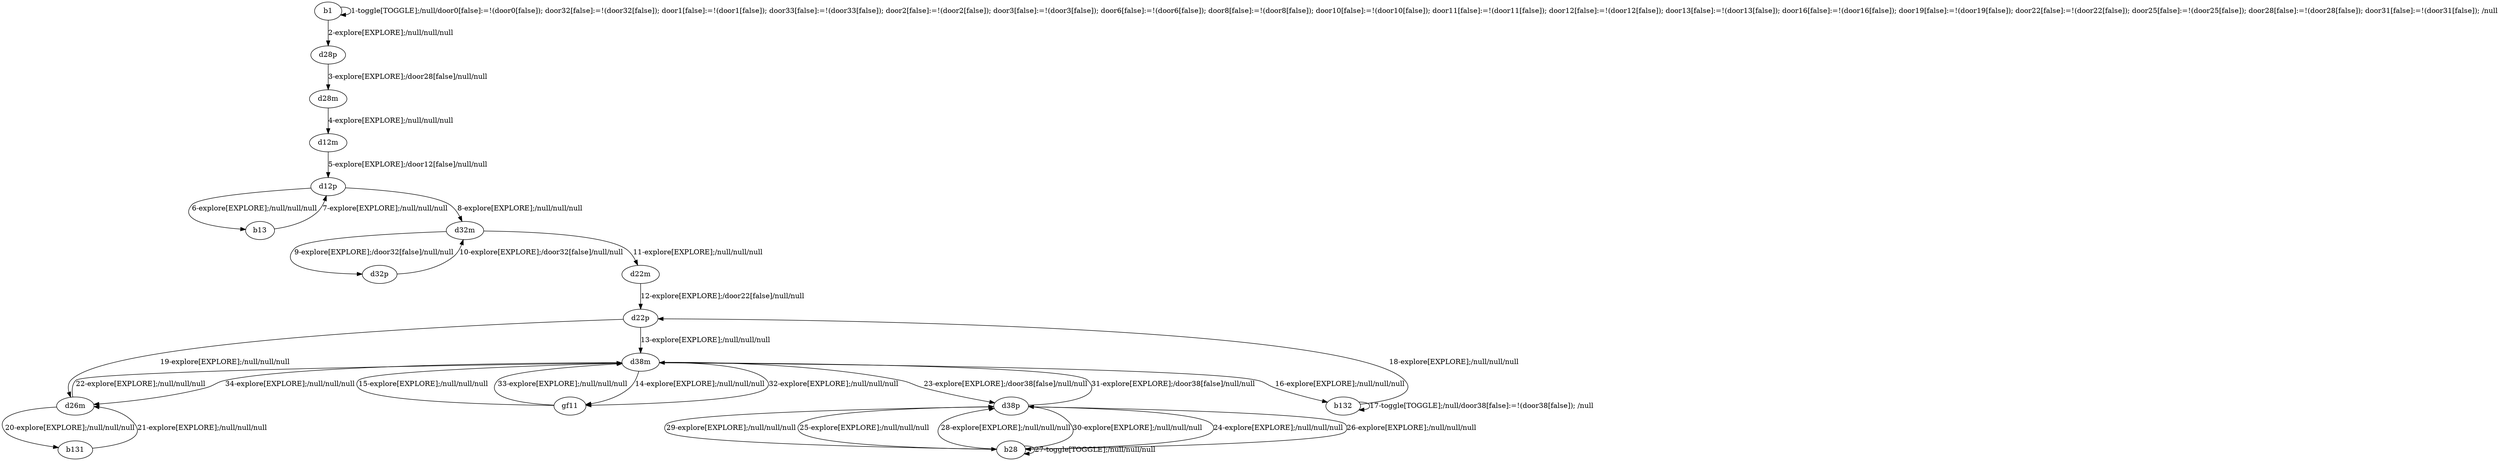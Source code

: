 # Total number of goals covered by this test: 1
# b28 --> b28

digraph g {
"b1" -> "b1" [label = "1-toggle[TOGGLE];/null/door0[false]:=!(door0[false]); door32[false]:=!(door32[false]); door1[false]:=!(door1[false]); door33[false]:=!(door33[false]); door2[false]:=!(door2[false]); door3[false]:=!(door3[false]); door6[false]:=!(door6[false]); door8[false]:=!(door8[false]); door10[false]:=!(door10[false]); door11[false]:=!(door11[false]); door12[false]:=!(door12[false]); door13[false]:=!(door13[false]); door16[false]:=!(door16[false]); door19[false]:=!(door19[false]); door22[false]:=!(door22[false]); door25[false]:=!(door25[false]); door28[false]:=!(door28[false]); door31[false]:=!(door31[false]); /null"];
"b1" -> "d28p" [label = "2-explore[EXPLORE];/null/null/null"];
"d28p" -> "d28m" [label = "3-explore[EXPLORE];/door28[false]/null/null"];
"d28m" -> "d12m" [label = "4-explore[EXPLORE];/null/null/null"];
"d12m" -> "d12p" [label = "5-explore[EXPLORE];/door12[false]/null/null"];
"d12p" -> "b13" [label = "6-explore[EXPLORE];/null/null/null"];
"b13" -> "d12p" [label = "7-explore[EXPLORE];/null/null/null"];
"d12p" -> "d32m" [label = "8-explore[EXPLORE];/null/null/null"];
"d32m" -> "d32p" [label = "9-explore[EXPLORE];/door32[false]/null/null"];
"d32p" -> "d32m" [label = "10-explore[EXPLORE];/door32[false]/null/null"];
"d32m" -> "d22m" [label = "11-explore[EXPLORE];/null/null/null"];
"d22m" -> "d22p" [label = "12-explore[EXPLORE];/door22[false]/null/null"];
"d22p" -> "d38m" [label = "13-explore[EXPLORE];/null/null/null"];
"d38m" -> "gf11" [label = "14-explore[EXPLORE];/null/null/null"];
"gf11" -> "d38m" [label = "15-explore[EXPLORE];/null/null/null"];
"d38m" -> "b132" [label = "16-explore[EXPLORE];/null/null/null"];
"b132" -> "b132" [label = "17-toggle[TOGGLE];/null/door38[false]:=!(door38[false]); /null"];
"b132" -> "d22p" [label = "18-explore[EXPLORE];/null/null/null"];
"d22p" -> "d26m" [label = "19-explore[EXPLORE];/null/null/null"];
"d26m" -> "b131" [label = "20-explore[EXPLORE];/null/null/null"];
"b131" -> "d26m" [label = "21-explore[EXPLORE];/null/null/null"];
"d26m" -> "d38m" [label = "22-explore[EXPLORE];/null/null/null"];
"d38m" -> "d38p" [label = "23-explore[EXPLORE];/door38[false]/null/null"];
"d38p" -> "b28" [label = "24-explore[EXPLORE];/null/null/null"];
"b28" -> "d38p" [label = "25-explore[EXPLORE];/null/null/null"];
"d38p" -> "b28" [label = "26-explore[EXPLORE];/null/null/null"];
"b28" -> "b28" [label = "27-toggle[TOGGLE];/null/null/null"];
"b28" -> "d38p" [label = "28-explore[EXPLORE];/null/null/null"];
"d38p" -> "b28" [label = "29-explore[EXPLORE];/null/null/null"];
"b28" -> "d38p" [label = "30-explore[EXPLORE];/null/null/null"];
"d38p" -> "d38m" [label = "31-explore[EXPLORE];/door38[false]/null/null"];
"d38m" -> "gf11" [label = "32-explore[EXPLORE];/null/null/null"];
"gf11" -> "d38m" [label = "33-explore[EXPLORE];/null/null/null"];
"d38m" -> "d26m" [label = "34-explore[EXPLORE];/null/null/null"];
}
